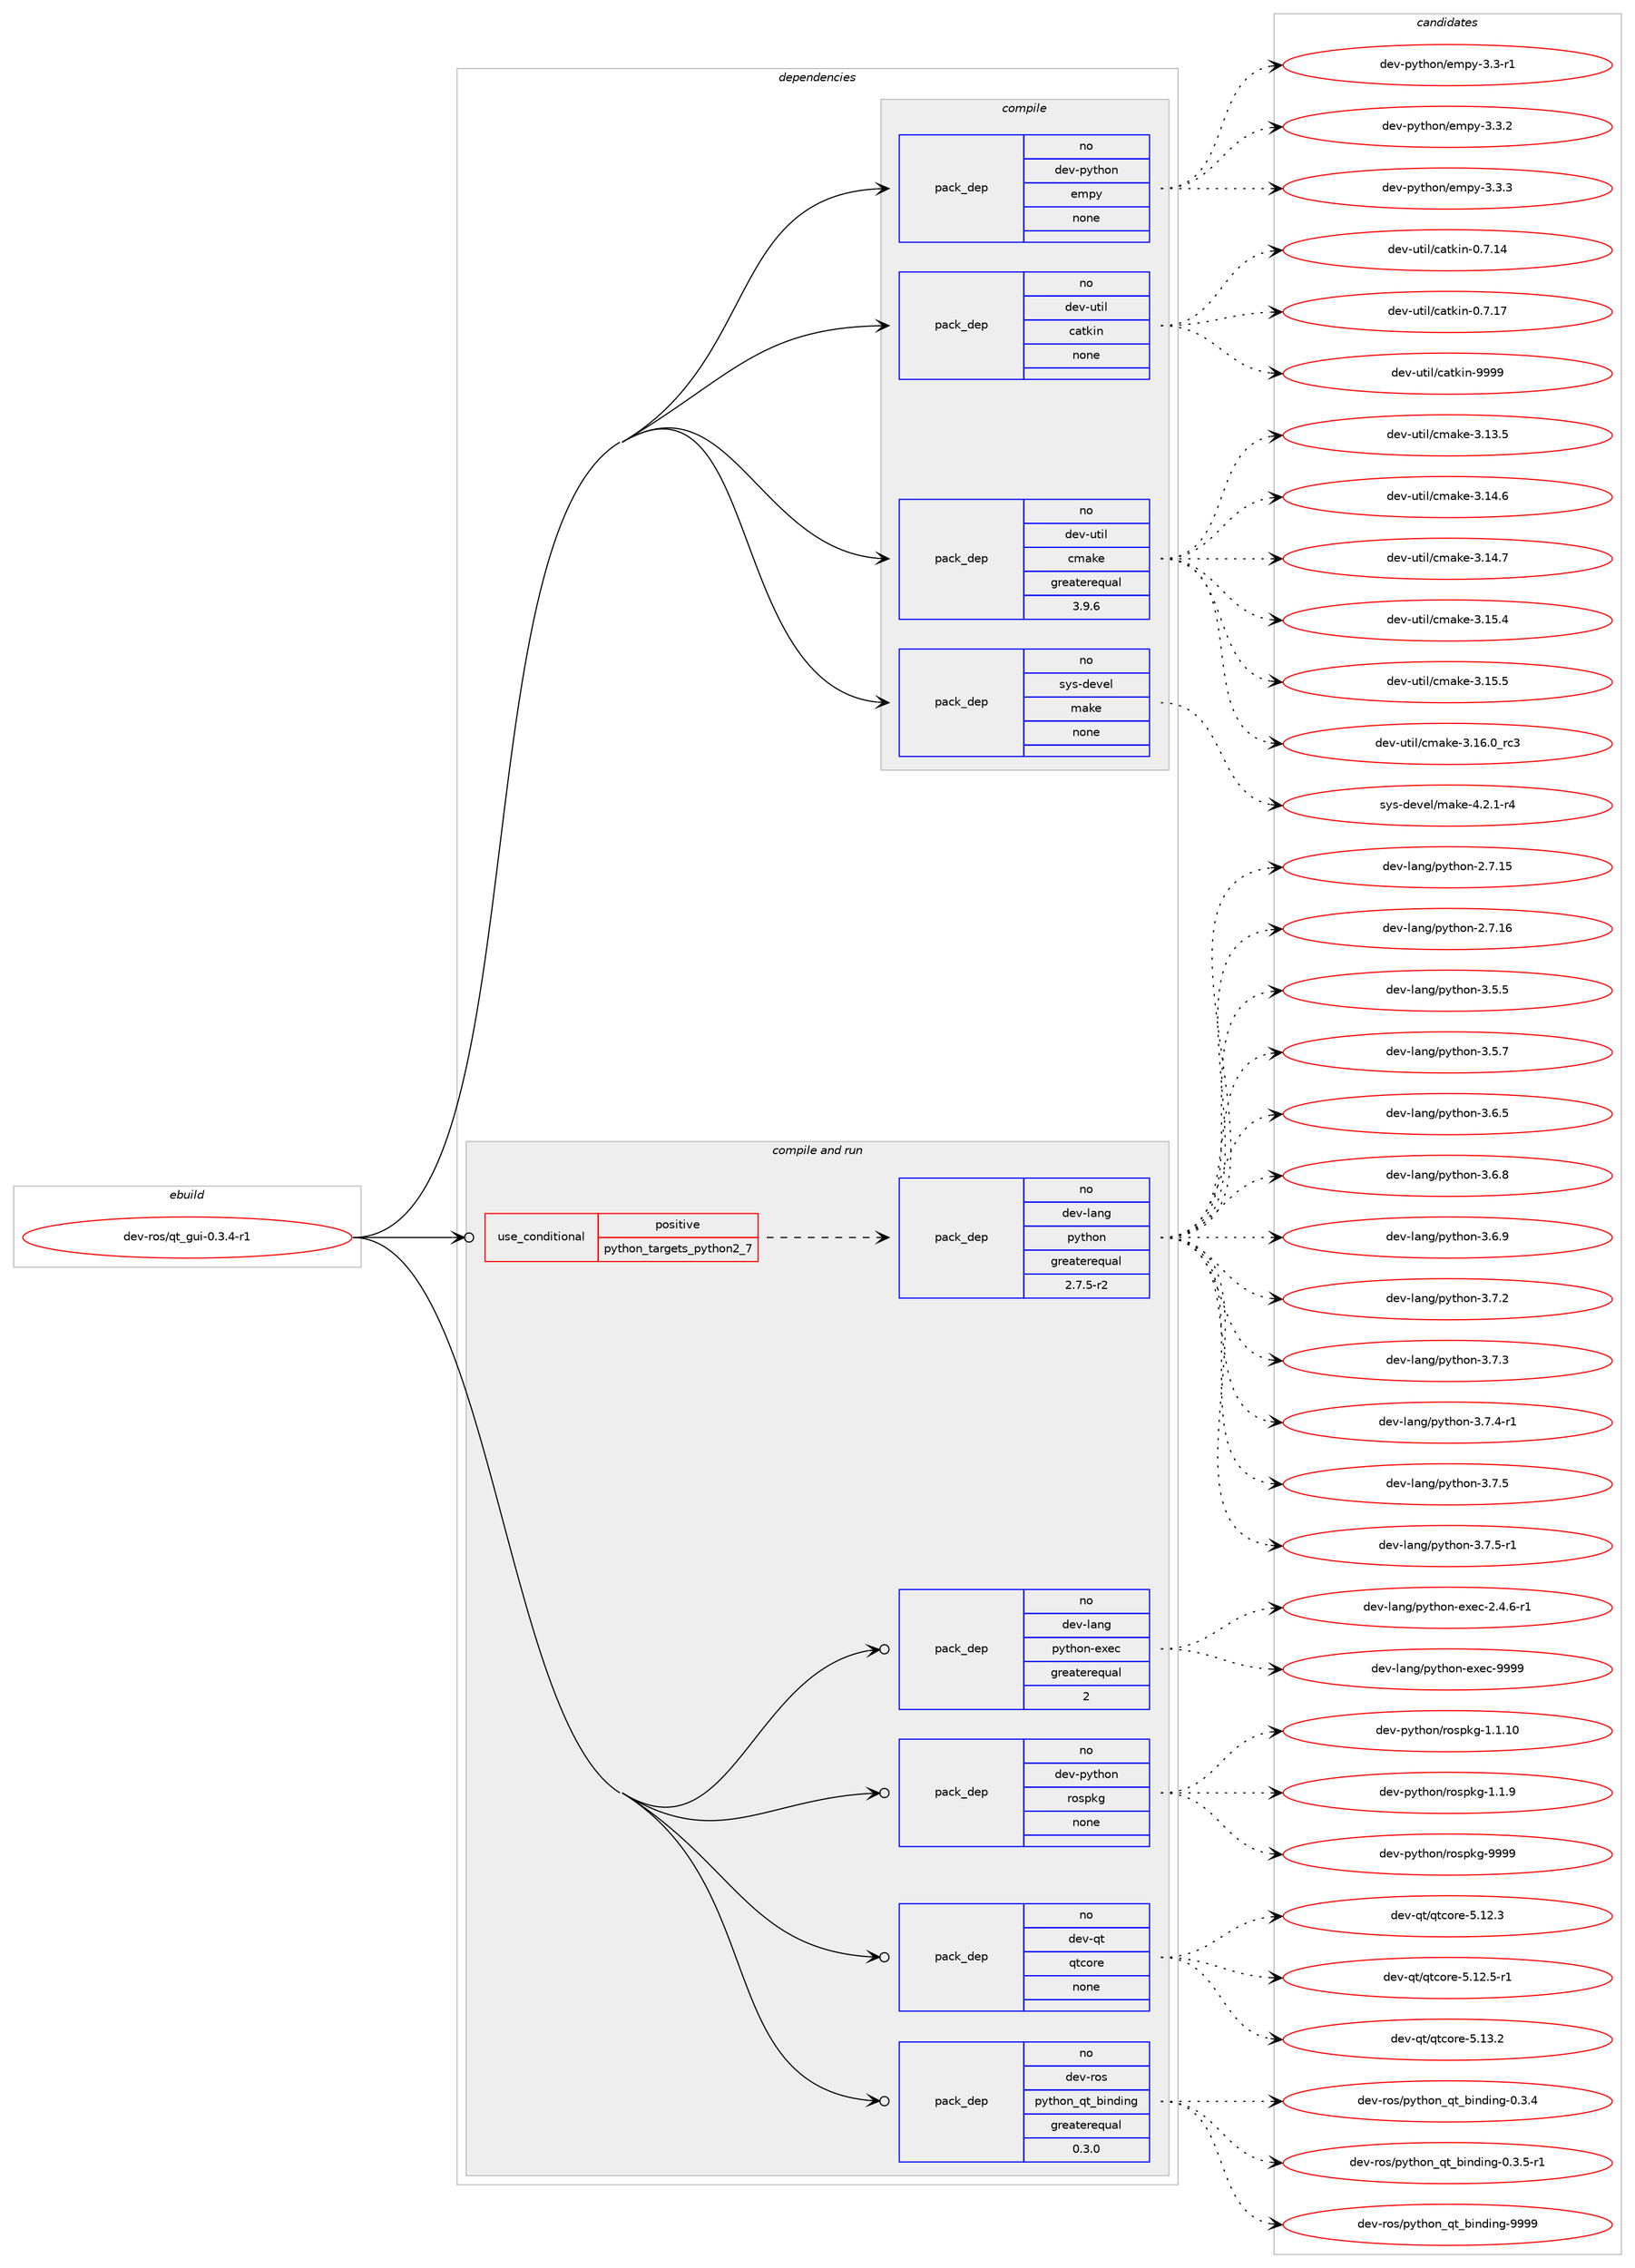 digraph prolog {

# *************
# Graph options
# *************

newrank=true;
concentrate=true;
compound=true;
graph [rankdir=LR,fontname=Helvetica,fontsize=10,ranksep=1.5];#, ranksep=2.5, nodesep=0.2];
edge  [arrowhead=vee];
node  [fontname=Helvetica,fontsize=10];

# **********
# The ebuild
# **********

subgraph cluster_leftcol {
color=gray;
rank=same;
label=<<i>ebuild</i>>;
id [label="dev-ros/qt_gui-0.3.4-r1", color=red, width=4, href="../dev-ros/qt_gui-0.3.4-r1.svg"];
}

# ****************
# The dependencies
# ****************

subgraph cluster_midcol {
color=gray;
label=<<i>dependencies</i>>;
subgraph cluster_compile {
fillcolor="#eeeeee";
style=filled;
label=<<i>compile</i>>;
subgraph pack492729 {
dependency658907 [label=<<TABLE BORDER="0" CELLBORDER="1" CELLSPACING="0" CELLPADDING="4" WIDTH="220"><TR><TD ROWSPAN="6" CELLPADDING="30">pack_dep</TD></TR><TR><TD WIDTH="110">no</TD></TR><TR><TD>dev-python</TD></TR><TR><TD>empy</TD></TR><TR><TD>none</TD></TR><TR><TD></TD></TR></TABLE>>, shape=none, color=blue];
}
id:e -> dependency658907:w [weight=20,style="solid",arrowhead="vee"];
subgraph pack492730 {
dependency658908 [label=<<TABLE BORDER="0" CELLBORDER="1" CELLSPACING="0" CELLPADDING="4" WIDTH="220"><TR><TD ROWSPAN="6" CELLPADDING="30">pack_dep</TD></TR><TR><TD WIDTH="110">no</TD></TR><TR><TD>dev-util</TD></TR><TR><TD>catkin</TD></TR><TR><TD>none</TD></TR><TR><TD></TD></TR></TABLE>>, shape=none, color=blue];
}
id:e -> dependency658908:w [weight=20,style="solid",arrowhead="vee"];
subgraph pack492731 {
dependency658909 [label=<<TABLE BORDER="0" CELLBORDER="1" CELLSPACING="0" CELLPADDING="4" WIDTH="220"><TR><TD ROWSPAN="6" CELLPADDING="30">pack_dep</TD></TR><TR><TD WIDTH="110">no</TD></TR><TR><TD>dev-util</TD></TR><TR><TD>cmake</TD></TR><TR><TD>greaterequal</TD></TR><TR><TD>3.9.6</TD></TR></TABLE>>, shape=none, color=blue];
}
id:e -> dependency658909:w [weight=20,style="solid",arrowhead="vee"];
subgraph pack492732 {
dependency658910 [label=<<TABLE BORDER="0" CELLBORDER="1" CELLSPACING="0" CELLPADDING="4" WIDTH="220"><TR><TD ROWSPAN="6" CELLPADDING="30">pack_dep</TD></TR><TR><TD WIDTH="110">no</TD></TR><TR><TD>sys-devel</TD></TR><TR><TD>make</TD></TR><TR><TD>none</TD></TR><TR><TD></TD></TR></TABLE>>, shape=none, color=blue];
}
id:e -> dependency658910:w [weight=20,style="solid",arrowhead="vee"];
}
subgraph cluster_compileandrun {
fillcolor="#eeeeee";
style=filled;
label=<<i>compile and run</i>>;
subgraph cond154272 {
dependency658911 [label=<<TABLE BORDER="0" CELLBORDER="1" CELLSPACING="0" CELLPADDING="4"><TR><TD ROWSPAN="3" CELLPADDING="10">use_conditional</TD></TR><TR><TD>positive</TD></TR><TR><TD>python_targets_python2_7</TD></TR></TABLE>>, shape=none, color=red];
subgraph pack492733 {
dependency658912 [label=<<TABLE BORDER="0" CELLBORDER="1" CELLSPACING="0" CELLPADDING="4" WIDTH="220"><TR><TD ROWSPAN="6" CELLPADDING="30">pack_dep</TD></TR><TR><TD WIDTH="110">no</TD></TR><TR><TD>dev-lang</TD></TR><TR><TD>python</TD></TR><TR><TD>greaterequal</TD></TR><TR><TD>2.7.5-r2</TD></TR></TABLE>>, shape=none, color=blue];
}
dependency658911:e -> dependency658912:w [weight=20,style="dashed",arrowhead="vee"];
}
id:e -> dependency658911:w [weight=20,style="solid",arrowhead="odotvee"];
subgraph pack492734 {
dependency658913 [label=<<TABLE BORDER="0" CELLBORDER="1" CELLSPACING="0" CELLPADDING="4" WIDTH="220"><TR><TD ROWSPAN="6" CELLPADDING="30">pack_dep</TD></TR><TR><TD WIDTH="110">no</TD></TR><TR><TD>dev-lang</TD></TR><TR><TD>python-exec</TD></TR><TR><TD>greaterequal</TD></TR><TR><TD>2</TD></TR></TABLE>>, shape=none, color=blue];
}
id:e -> dependency658913:w [weight=20,style="solid",arrowhead="odotvee"];
subgraph pack492735 {
dependency658914 [label=<<TABLE BORDER="0" CELLBORDER="1" CELLSPACING="0" CELLPADDING="4" WIDTH="220"><TR><TD ROWSPAN="6" CELLPADDING="30">pack_dep</TD></TR><TR><TD WIDTH="110">no</TD></TR><TR><TD>dev-python</TD></TR><TR><TD>rospkg</TD></TR><TR><TD>none</TD></TR><TR><TD></TD></TR></TABLE>>, shape=none, color=blue];
}
id:e -> dependency658914:w [weight=20,style="solid",arrowhead="odotvee"];
subgraph pack492736 {
dependency658915 [label=<<TABLE BORDER="0" CELLBORDER="1" CELLSPACING="0" CELLPADDING="4" WIDTH="220"><TR><TD ROWSPAN="6" CELLPADDING="30">pack_dep</TD></TR><TR><TD WIDTH="110">no</TD></TR><TR><TD>dev-qt</TD></TR><TR><TD>qtcore</TD></TR><TR><TD>none</TD></TR><TR><TD></TD></TR></TABLE>>, shape=none, color=blue];
}
id:e -> dependency658915:w [weight=20,style="solid",arrowhead="odotvee"];
subgraph pack492737 {
dependency658916 [label=<<TABLE BORDER="0" CELLBORDER="1" CELLSPACING="0" CELLPADDING="4" WIDTH="220"><TR><TD ROWSPAN="6" CELLPADDING="30">pack_dep</TD></TR><TR><TD WIDTH="110">no</TD></TR><TR><TD>dev-ros</TD></TR><TR><TD>python_qt_binding</TD></TR><TR><TD>greaterequal</TD></TR><TR><TD>0.3.0</TD></TR></TABLE>>, shape=none, color=blue];
}
id:e -> dependency658916:w [weight=20,style="solid",arrowhead="odotvee"];
}
subgraph cluster_run {
fillcolor="#eeeeee";
style=filled;
label=<<i>run</i>>;
}
}

# **************
# The candidates
# **************

subgraph cluster_choices {
rank=same;
color=gray;
label=<<i>candidates</i>>;

subgraph choice492729 {
color=black;
nodesep=1;
choice1001011184511212111610411111047101109112121455146514511449 [label="dev-python/empy-3.3-r1", color=red, width=4,href="../dev-python/empy-3.3-r1.svg"];
choice1001011184511212111610411111047101109112121455146514650 [label="dev-python/empy-3.3.2", color=red, width=4,href="../dev-python/empy-3.3.2.svg"];
choice1001011184511212111610411111047101109112121455146514651 [label="dev-python/empy-3.3.3", color=red, width=4,href="../dev-python/empy-3.3.3.svg"];
dependency658907:e -> choice1001011184511212111610411111047101109112121455146514511449:w [style=dotted,weight="100"];
dependency658907:e -> choice1001011184511212111610411111047101109112121455146514650:w [style=dotted,weight="100"];
dependency658907:e -> choice1001011184511212111610411111047101109112121455146514651:w [style=dotted,weight="100"];
}
subgraph choice492730 {
color=black;
nodesep=1;
choice1001011184511711610510847999711610710511045484655464952 [label="dev-util/catkin-0.7.14", color=red, width=4,href="../dev-util/catkin-0.7.14.svg"];
choice1001011184511711610510847999711610710511045484655464955 [label="dev-util/catkin-0.7.17", color=red, width=4,href="../dev-util/catkin-0.7.17.svg"];
choice100101118451171161051084799971161071051104557575757 [label="dev-util/catkin-9999", color=red, width=4,href="../dev-util/catkin-9999.svg"];
dependency658908:e -> choice1001011184511711610510847999711610710511045484655464952:w [style=dotted,weight="100"];
dependency658908:e -> choice1001011184511711610510847999711610710511045484655464955:w [style=dotted,weight="100"];
dependency658908:e -> choice100101118451171161051084799971161071051104557575757:w [style=dotted,weight="100"];
}
subgraph choice492731 {
color=black;
nodesep=1;
choice1001011184511711610510847991099710710145514649514653 [label="dev-util/cmake-3.13.5", color=red, width=4,href="../dev-util/cmake-3.13.5.svg"];
choice1001011184511711610510847991099710710145514649524654 [label="dev-util/cmake-3.14.6", color=red, width=4,href="../dev-util/cmake-3.14.6.svg"];
choice1001011184511711610510847991099710710145514649524655 [label="dev-util/cmake-3.14.7", color=red, width=4,href="../dev-util/cmake-3.14.7.svg"];
choice1001011184511711610510847991099710710145514649534652 [label="dev-util/cmake-3.15.4", color=red, width=4,href="../dev-util/cmake-3.15.4.svg"];
choice1001011184511711610510847991099710710145514649534653 [label="dev-util/cmake-3.15.5", color=red, width=4,href="../dev-util/cmake-3.15.5.svg"];
choice1001011184511711610510847991099710710145514649544648951149951 [label="dev-util/cmake-3.16.0_rc3", color=red, width=4,href="../dev-util/cmake-3.16.0_rc3.svg"];
dependency658909:e -> choice1001011184511711610510847991099710710145514649514653:w [style=dotted,weight="100"];
dependency658909:e -> choice1001011184511711610510847991099710710145514649524654:w [style=dotted,weight="100"];
dependency658909:e -> choice1001011184511711610510847991099710710145514649524655:w [style=dotted,weight="100"];
dependency658909:e -> choice1001011184511711610510847991099710710145514649534652:w [style=dotted,weight="100"];
dependency658909:e -> choice1001011184511711610510847991099710710145514649534653:w [style=dotted,weight="100"];
dependency658909:e -> choice1001011184511711610510847991099710710145514649544648951149951:w [style=dotted,weight="100"];
}
subgraph choice492732 {
color=black;
nodesep=1;
choice1151211154510010111810110847109971071014552465046494511452 [label="sys-devel/make-4.2.1-r4", color=red, width=4,href="../sys-devel/make-4.2.1-r4.svg"];
dependency658910:e -> choice1151211154510010111810110847109971071014552465046494511452:w [style=dotted,weight="100"];
}
subgraph choice492733 {
color=black;
nodesep=1;
choice10010111845108971101034711212111610411111045504655464953 [label="dev-lang/python-2.7.15", color=red, width=4,href="../dev-lang/python-2.7.15.svg"];
choice10010111845108971101034711212111610411111045504655464954 [label="dev-lang/python-2.7.16", color=red, width=4,href="../dev-lang/python-2.7.16.svg"];
choice100101118451089711010347112121116104111110455146534653 [label="dev-lang/python-3.5.5", color=red, width=4,href="../dev-lang/python-3.5.5.svg"];
choice100101118451089711010347112121116104111110455146534655 [label="dev-lang/python-3.5.7", color=red, width=4,href="../dev-lang/python-3.5.7.svg"];
choice100101118451089711010347112121116104111110455146544653 [label="dev-lang/python-3.6.5", color=red, width=4,href="../dev-lang/python-3.6.5.svg"];
choice100101118451089711010347112121116104111110455146544656 [label="dev-lang/python-3.6.8", color=red, width=4,href="../dev-lang/python-3.6.8.svg"];
choice100101118451089711010347112121116104111110455146544657 [label="dev-lang/python-3.6.9", color=red, width=4,href="../dev-lang/python-3.6.9.svg"];
choice100101118451089711010347112121116104111110455146554650 [label="dev-lang/python-3.7.2", color=red, width=4,href="../dev-lang/python-3.7.2.svg"];
choice100101118451089711010347112121116104111110455146554651 [label="dev-lang/python-3.7.3", color=red, width=4,href="../dev-lang/python-3.7.3.svg"];
choice1001011184510897110103471121211161041111104551465546524511449 [label="dev-lang/python-3.7.4-r1", color=red, width=4,href="../dev-lang/python-3.7.4-r1.svg"];
choice100101118451089711010347112121116104111110455146554653 [label="dev-lang/python-3.7.5", color=red, width=4,href="../dev-lang/python-3.7.5.svg"];
choice1001011184510897110103471121211161041111104551465546534511449 [label="dev-lang/python-3.7.5-r1", color=red, width=4,href="../dev-lang/python-3.7.5-r1.svg"];
dependency658912:e -> choice10010111845108971101034711212111610411111045504655464953:w [style=dotted,weight="100"];
dependency658912:e -> choice10010111845108971101034711212111610411111045504655464954:w [style=dotted,weight="100"];
dependency658912:e -> choice100101118451089711010347112121116104111110455146534653:w [style=dotted,weight="100"];
dependency658912:e -> choice100101118451089711010347112121116104111110455146534655:w [style=dotted,weight="100"];
dependency658912:e -> choice100101118451089711010347112121116104111110455146544653:w [style=dotted,weight="100"];
dependency658912:e -> choice100101118451089711010347112121116104111110455146544656:w [style=dotted,weight="100"];
dependency658912:e -> choice100101118451089711010347112121116104111110455146544657:w [style=dotted,weight="100"];
dependency658912:e -> choice100101118451089711010347112121116104111110455146554650:w [style=dotted,weight="100"];
dependency658912:e -> choice100101118451089711010347112121116104111110455146554651:w [style=dotted,weight="100"];
dependency658912:e -> choice1001011184510897110103471121211161041111104551465546524511449:w [style=dotted,weight="100"];
dependency658912:e -> choice100101118451089711010347112121116104111110455146554653:w [style=dotted,weight="100"];
dependency658912:e -> choice1001011184510897110103471121211161041111104551465546534511449:w [style=dotted,weight="100"];
}
subgraph choice492734 {
color=black;
nodesep=1;
choice10010111845108971101034711212111610411111045101120101994550465246544511449 [label="dev-lang/python-exec-2.4.6-r1", color=red, width=4,href="../dev-lang/python-exec-2.4.6-r1.svg"];
choice10010111845108971101034711212111610411111045101120101994557575757 [label="dev-lang/python-exec-9999", color=red, width=4,href="../dev-lang/python-exec-9999.svg"];
dependency658913:e -> choice10010111845108971101034711212111610411111045101120101994550465246544511449:w [style=dotted,weight="100"];
dependency658913:e -> choice10010111845108971101034711212111610411111045101120101994557575757:w [style=dotted,weight="100"];
}
subgraph choice492735 {
color=black;
nodesep=1;
choice100101118451121211161041111104711411111511210710345494649464948 [label="dev-python/rospkg-1.1.10", color=red, width=4,href="../dev-python/rospkg-1.1.10.svg"];
choice1001011184511212111610411111047114111115112107103454946494657 [label="dev-python/rospkg-1.1.9", color=red, width=4,href="../dev-python/rospkg-1.1.9.svg"];
choice10010111845112121116104111110471141111151121071034557575757 [label="dev-python/rospkg-9999", color=red, width=4,href="../dev-python/rospkg-9999.svg"];
dependency658914:e -> choice100101118451121211161041111104711411111511210710345494649464948:w [style=dotted,weight="100"];
dependency658914:e -> choice1001011184511212111610411111047114111115112107103454946494657:w [style=dotted,weight="100"];
dependency658914:e -> choice10010111845112121116104111110471141111151121071034557575757:w [style=dotted,weight="100"];
}
subgraph choice492736 {
color=black;
nodesep=1;
choice10010111845113116471131169911111410145534649504651 [label="dev-qt/qtcore-5.12.3", color=red, width=4,href="../dev-qt/qtcore-5.12.3.svg"];
choice100101118451131164711311699111114101455346495046534511449 [label="dev-qt/qtcore-5.12.5-r1", color=red, width=4,href="../dev-qt/qtcore-5.12.5-r1.svg"];
choice10010111845113116471131169911111410145534649514650 [label="dev-qt/qtcore-5.13.2", color=red, width=4,href="../dev-qt/qtcore-5.13.2.svg"];
dependency658915:e -> choice10010111845113116471131169911111410145534649504651:w [style=dotted,weight="100"];
dependency658915:e -> choice100101118451131164711311699111114101455346495046534511449:w [style=dotted,weight="100"];
dependency658915:e -> choice10010111845113116471131169911111410145534649514650:w [style=dotted,weight="100"];
}
subgraph choice492737 {
color=black;
nodesep=1;
choice1001011184511411111547112121116104111110951131169598105110100105110103454846514652 [label="dev-ros/python_qt_binding-0.3.4", color=red, width=4,href="../dev-ros/python_qt_binding-0.3.4.svg"];
choice10010111845114111115471121211161041111109511311695981051101001051101034548465146534511449 [label="dev-ros/python_qt_binding-0.3.5-r1", color=red, width=4,href="../dev-ros/python_qt_binding-0.3.5-r1.svg"];
choice10010111845114111115471121211161041111109511311695981051101001051101034557575757 [label="dev-ros/python_qt_binding-9999", color=red, width=4,href="../dev-ros/python_qt_binding-9999.svg"];
dependency658916:e -> choice1001011184511411111547112121116104111110951131169598105110100105110103454846514652:w [style=dotted,weight="100"];
dependency658916:e -> choice10010111845114111115471121211161041111109511311695981051101001051101034548465146534511449:w [style=dotted,weight="100"];
dependency658916:e -> choice10010111845114111115471121211161041111109511311695981051101001051101034557575757:w [style=dotted,weight="100"];
}
}

}
